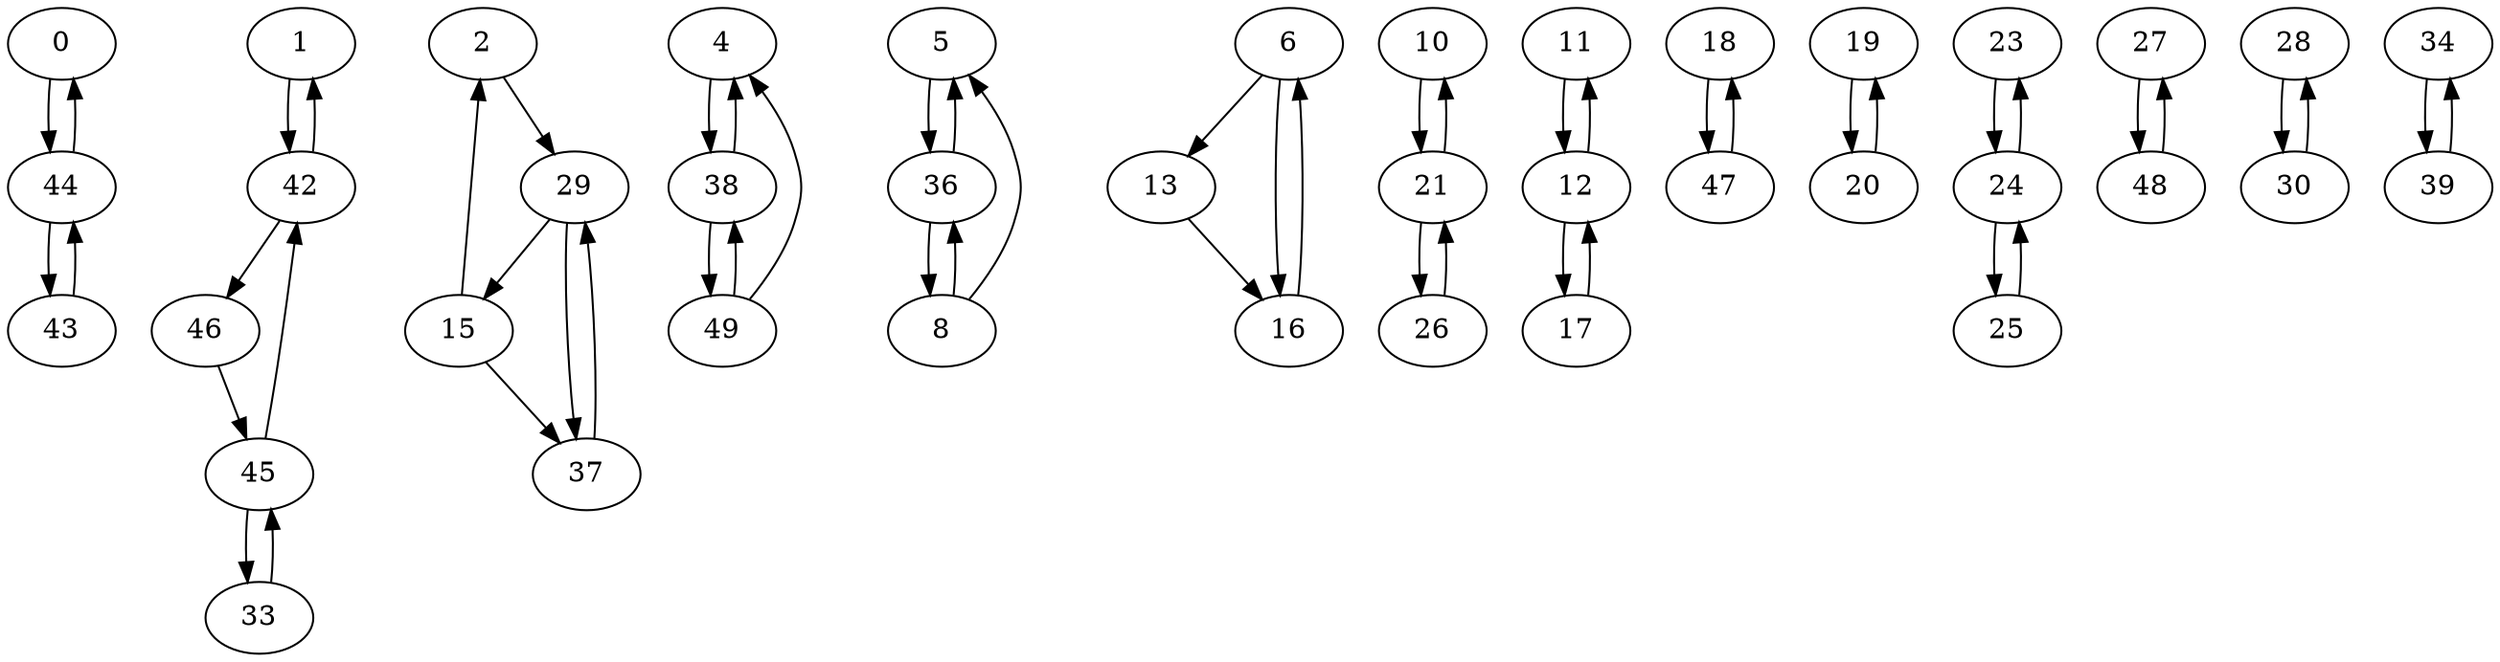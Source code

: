 digraph G {
  0 -> 44;
  1 -> 42;
  2 -> 29;
  4 -> 38;
  5 -> 36;
  6 -> 13;
  6 -> 16;
  8 -> 5;
  8 -> 36;
  10 -> 21;
  11 -> 12;
  12 -> 11;
  12 -> 17;
  13 -> 16;
  15 -> 2;
  15 -> 37;
  16 -> 6;
  17 -> 12;
  18 -> 47;
  19 -> 20;
  20 -> 19;
  21 -> 10;
  21 -> 26;
  23 -> 24;
  24 -> 23;
  24 -> 25;
  25 -> 24;
  26 -> 21;
  27 -> 48;
  28 -> 30;
  29 -> 15;
  29 -> 37;
  30 -> 28;
  33 -> 45;
  34 -> 39;
  36 -> 5;
  36 -> 8;
  37 -> 29;
  38 -> 4;
  38 -> 49;
  39 -> 34;
  42 -> 1;
  42 -> 46;
  43 -> 44;
  44 -> 0;
  44 -> 43;
  45 -> 33;
  45 -> 42;
  46 -> 45;
  47 -> 18;
  48 -> 27;
  49 -> 4;
  49 -> 38;
}